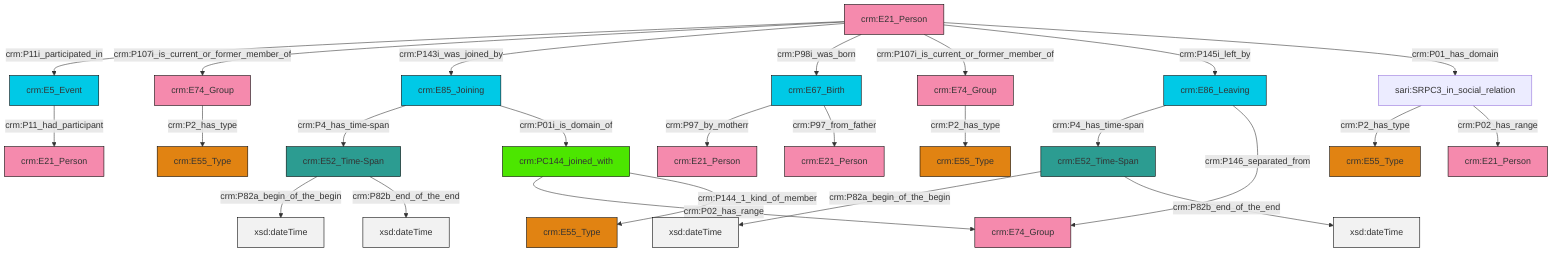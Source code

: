 graph TD
classDef Literal fill:#f2f2f2,stroke:#000000;
classDef CRM_Entity fill:#FFFFFF,stroke:#000000;
classDef Temporal_Entity fill:#00C9E6, stroke:#000000;
classDef Type fill:#E18312, stroke:#000000;
classDef Time-Span fill:#2C9C91, stroke:#000000;
classDef Appellation fill:#FFEB7F, stroke:#000000;
classDef Place fill:#008836, stroke:#000000;
classDef Persistent_Item fill:#B266B2, stroke:#000000;
classDef Conceptual_Object fill:#FFD700, stroke:#000000;
classDef Physical_Thing fill:#D2B48C, stroke:#000000;
classDef Actor fill:#f58aad, stroke:#000000;
classDef PC_Classes fill:#4ce600, stroke:#000000;
classDef Multi fill:#cccccc,stroke:#000000;

0["crm:E86_Leaving"]:::Temporal_Entity -->|crm:P4_has_time-span| 1["crm:E52_Time-Span"]:::Time-Span
1["crm:E52_Time-Span"]:::Time-Span -->|crm:P82a_begin_of_the_begin| 2[xsd:dateTime]:::Literal
3["crm:E21_Person"]:::Actor -->|crm:P11i_participated_in| 4["crm:E5_Event"]:::Temporal_Entity
5["crm:E85_Joining"]:::Temporal_Entity -->|crm:P4_has_time-span| 6["crm:E52_Time-Span"]:::Time-Span
3["crm:E21_Person"]:::Actor -->|crm:P107i_is_current_or_former_member_of| 7["crm:E74_Group"]:::Actor
12["sari:SRPC3_in_social_relation"]:::Default -->|crm:P2_has_type| 13["crm:E55_Type"]:::Type
3["crm:E21_Person"]:::Actor -->|crm:P143i_was_joined_by| 5["crm:E85_Joining"]:::Temporal_Entity
14["crm:E67_Birth"]:::Temporal_Entity -->|crm:P97_by_motherr| 15["crm:E21_Person"]:::Actor
18["crm:PC144_joined_with"]:::PC_Classes -->|crm:P02_has_range| 20["crm:E74_Group"]:::Actor
3["crm:E21_Person"]:::Actor -->|crm:P98i_was_born| 14["crm:E67_Birth"]:::Temporal_Entity
7["crm:E74_Group"]:::Actor -->|crm:P2_has_type| 23["crm:E55_Type"]:::Type
6["crm:E52_Time-Span"]:::Time-Span -->|crm:P82a_begin_of_the_begin| 34[xsd:dateTime]:::Literal
6["crm:E52_Time-Span"]:::Time-Span -->|crm:P82b_end_of_the_end| 35[xsd:dateTime]:::Literal
3["crm:E21_Person"]:::Actor -->|crm:P107i_is_current_or_former_member_of| 8["crm:E74_Group"]:::Actor
3["crm:E21_Person"]:::Actor -->|crm:P145i_left_by| 0["crm:E86_Leaving"]:::Temporal_Entity
8["crm:E74_Group"]:::Actor -->|crm:P2_has_type| 10["crm:E55_Type"]:::Type
0["crm:E86_Leaving"]:::Temporal_Entity -->|crm:P146_separated_from| 20["crm:E74_Group"]:::Actor
12["sari:SRPC3_in_social_relation"]:::Default -->|crm:P02_has_range| 30["crm:E21_Person"]:::Actor
4["crm:E5_Event"]:::Temporal_Entity -->|crm:P11_had_participant| 26["crm:E21_Person"]:::Actor
5["crm:E85_Joining"]:::Temporal_Entity -->|crm:P01i_is_domain_of| 18["crm:PC144_joined_with"]:::PC_Classes
14["crm:E67_Birth"]:::Temporal_Entity -->|crm:P97_from_father| 43["crm:E21_Person"]:::Actor
1["crm:E52_Time-Span"]:::Time-Span -->|crm:P82b_end_of_the_end| 44[xsd:dateTime]:::Literal
18["crm:PC144_joined_with"]:::PC_Classes -->|crm:P144_1_kind_of_member| 38["crm:E55_Type"]:::Type
3["crm:E21_Person"]:::Actor -->|crm:P01_has_domain| 12["sari:SRPC3_in_social_relation"]:::Default